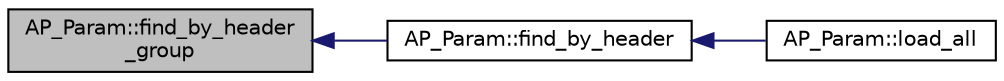 digraph "AP_Param::find_by_header_group"
{
 // INTERACTIVE_SVG=YES
  edge [fontname="Helvetica",fontsize="10",labelfontname="Helvetica",labelfontsize="10"];
  node [fontname="Helvetica",fontsize="10",shape=record];
  rankdir="LR";
  Node1 [label="AP_Param::find_by_header\l_group",height=0.2,width=0.4,color="black", fillcolor="grey75", style="filled", fontcolor="black"];
  Node1 -> Node2 [dir="back",color="midnightblue",fontsize="10",style="solid",fontname="Helvetica"];
  Node2 [label="AP_Param::find_by_header",height=0.2,width=0.4,color="black", fillcolor="white", style="filled",URL="$classAP__Param.html#a12ecf37b37b5bb3f4c2d43b8ac382a9a"];
  Node2 -> Node3 [dir="back",color="midnightblue",fontsize="10",style="solid",fontname="Helvetica"];
  Node3 [label="AP_Param::load_all",height=0.2,width=0.4,color="black", fillcolor="white", style="filled",URL="$classAP__Param.html#a2d7d89225f6eb89b4ed5277726b7d983"];
}
